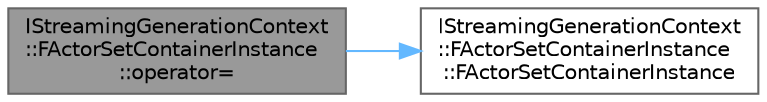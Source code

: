 digraph "IStreamingGenerationContext::FActorSetContainerInstance::operator="
{
 // INTERACTIVE_SVG=YES
 // LATEX_PDF_SIZE
  bgcolor="transparent";
  edge [fontname=Helvetica,fontsize=10,labelfontname=Helvetica,labelfontsize=10];
  node [fontname=Helvetica,fontsize=10,shape=box,height=0.2,width=0.4];
  rankdir="LR";
  Node1 [id="Node000001",label="IStreamingGenerationContext\l::FActorSetContainerInstance\l::operator=",height=0.2,width=0.4,color="gray40", fillcolor="grey60", style="filled", fontcolor="black",tooltip=" "];
  Node1 -> Node2 [id="edge1_Node000001_Node000002",color="steelblue1",style="solid",tooltip=" "];
  Node2 [id="Node000002",label="IStreamingGenerationContext\l::FActorSetContainerInstance\l::FActorSetContainerInstance",height=0.2,width=0.4,color="grey40", fillcolor="white", style="filled",URL="$db/d90/structIStreamingGenerationContext_1_1FActorSetContainerInstance.html#a640928f29e366493157d8a9da4dff585",tooltip=" "];
}
